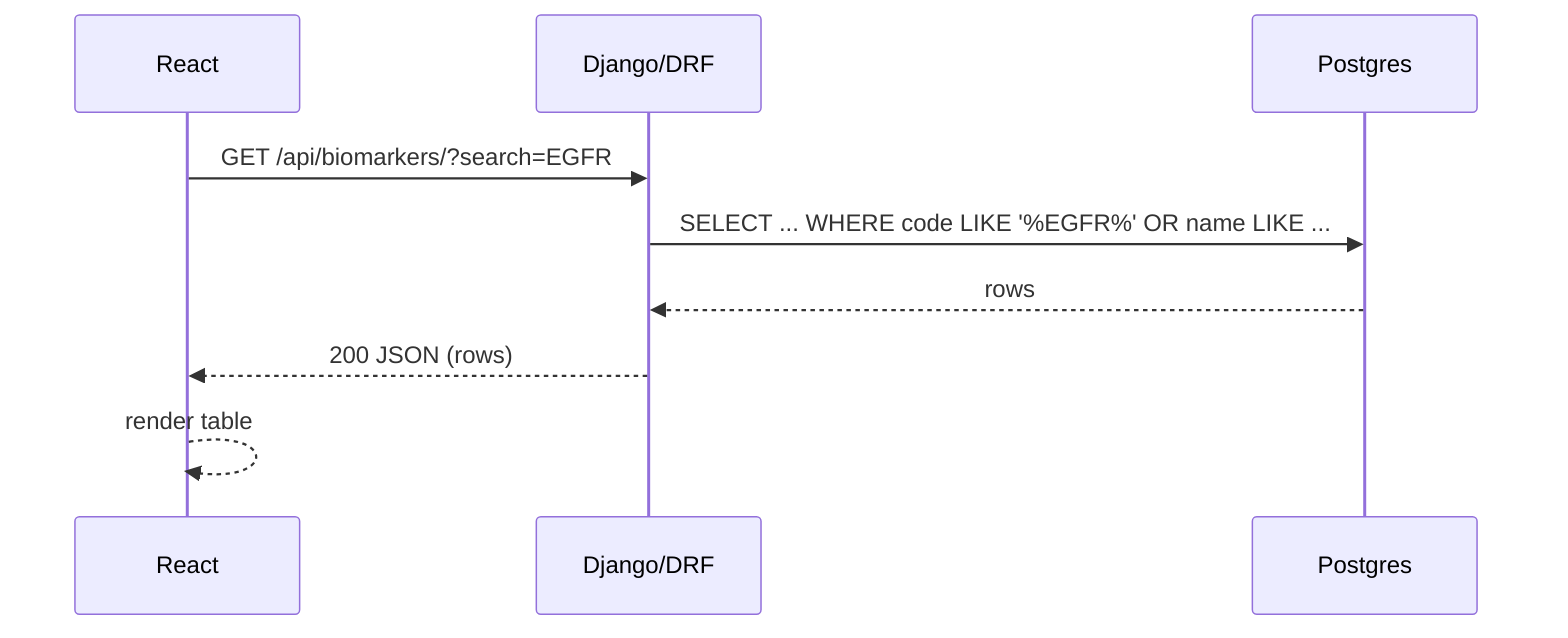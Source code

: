 sequenceDiagram
  participant UI as React
  participant API as Django/DRF
  participant DB as Postgres

  UI->>API: GET /api/biomarkers/?search=EGFR
  API->>DB: SELECT ... WHERE code LIKE '%EGFR%' OR name LIKE ... 
  DB-->>API: rows
  API-->>UI: 200 JSON (rows)
  UI-->>UI: render table